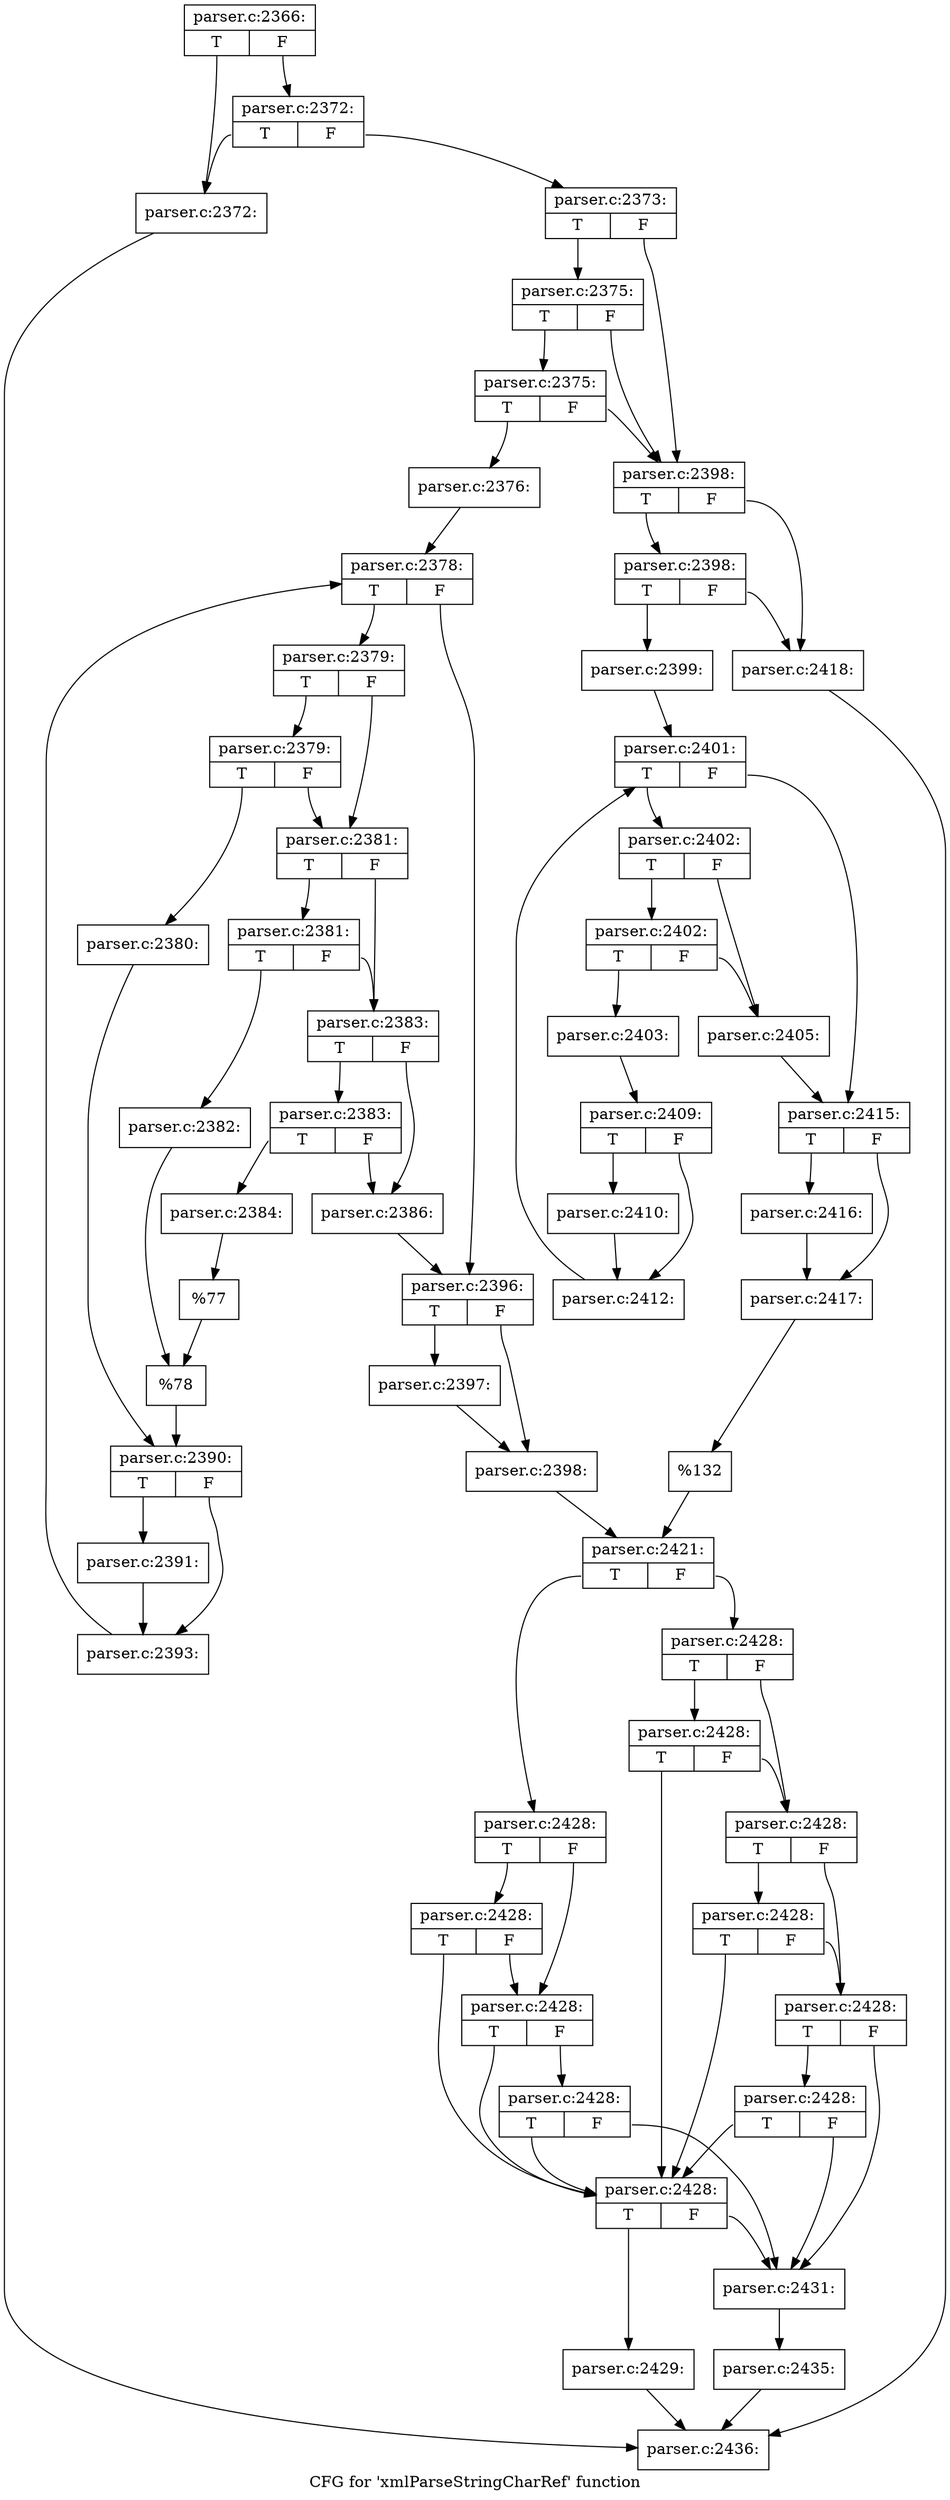 digraph "CFG for 'xmlParseStringCharRef' function" {
	label="CFG for 'xmlParseStringCharRef' function";

	Node0x6045890 [shape=record,label="{parser.c:2366:|{<s0>T|<s1>F}}"];
	Node0x6045890:s0 -> Node0x60480b0;
	Node0x6045890:s1 -> Node0x6048150;
	Node0x6048150 [shape=record,label="{parser.c:2372:|{<s0>T|<s1>F}}"];
	Node0x6048150:s0 -> Node0x60480b0;
	Node0x6048150:s1 -> Node0x6048100;
	Node0x60480b0 [shape=record,label="{parser.c:2372:}"];
	Node0x60480b0 -> Node0x6040440;
	Node0x6048100 [shape=record,label="{parser.c:2373:|{<s0>T|<s1>F}}"];
	Node0x6048100:s0 -> Node0x6048e40;
	Node0x6048100:s1 -> Node0x6048d70;
	Node0x6048e40 [shape=record,label="{parser.c:2375:|{<s0>T|<s1>F}}"];
	Node0x6048e40:s0 -> Node0x6048dc0;
	Node0x6048e40:s1 -> Node0x6048d70;
	Node0x6048dc0 [shape=record,label="{parser.c:2375:|{<s0>T|<s1>F}}"];
	Node0x6048dc0:s0 -> Node0x6048cd0;
	Node0x6048dc0:s1 -> Node0x6048d70;
	Node0x6048cd0 [shape=record,label="{parser.c:2376:}"];
	Node0x6048cd0 -> Node0x6049cc0;
	Node0x6049cc0 [shape=record,label="{parser.c:2378:|{<s0>T|<s1>F}}"];
	Node0x6049cc0:s0 -> Node0x604a0e0;
	Node0x6049cc0:s1 -> Node0x6049ee0;
	Node0x604a0e0 [shape=record,label="{parser.c:2379:|{<s0>T|<s1>F}}"];
	Node0x604a0e0:s0 -> Node0x604a3c0;
	Node0x604a0e0:s1 -> Node0x604a370;
	Node0x604a3c0 [shape=record,label="{parser.c:2379:|{<s0>T|<s1>F}}"];
	Node0x604a3c0:s0 -> Node0x604a2d0;
	Node0x604a3c0:s1 -> Node0x604a370;
	Node0x604a2d0 [shape=record,label="{parser.c:2380:}"];
	Node0x604a2d0 -> Node0x604a320;
	Node0x604a370 [shape=record,label="{parser.c:2381:|{<s0>T|<s1>F}}"];
	Node0x604a370:s0 -> Node0x604af10;
	Node0x604a370:s1 -> Node0x604aec0;
	Node0x604af10 [shape=record,label="{parser.c:2381:|{<s0>T|<s1>F}}"];
	Node0x604af10:s0 -> Node0x604ae20;
	Node0x604af10:s1 -> Node0x604aec0;
	Node0x604ae20 [shape=record,label="{parser.c:2382:}"];
	Node0x604ae20 -> Node0x604ae70;
	Node0x604aec0 [shape=record,label="{parser.c:2383:|{<s0>T|<s1>F}}"];
	Node0x604aec0:s0 -> Node0x604bc20;
	Node0x604aec0:s1 -> Node0x604bbd0;
	Node0x604bc20 [shape=record,label="{parser.c:2383:|{<s0>T|<s1>F}}"];
	Node0x604bc20:s0 -> Node0x604bb30;
	Node0x604bc20:s1 -> Node0x604bbd0;
	Node0x604bb30 [shape=record,label="{parser.c:2384:}"];
	Node0x604bb30 -> Node0x604bb80;
	Node0x604bbd0 [shape=record,label="{parser.c:2386:}"];
	Node0x604bbd0 -> Node0x6049ee0;
	Node0x604bb80 [shape=record,label="{%77}"];
	Node0x604bb80 -> Node0x604ae70;
	Node0x604ae70 [shape=record,label="{%78}"];
	Node0x604ae70 -> Node0x604a320;
	Node0x604a320 [shape=record,label="{parser.c:2390:|{<s0>T|<s1>F}}"];
	Node0x604a320:s0 -> Node0x604ce70;
	Node0x604a320:s1 -> Node0x604cec0;
	Node0x604ce70 [shape=record,label="{parser.c:2391:}"];
	Node0x604ce70 -> Node0x604cec0;
	Node0x604cec0 [shape=record,label="{parser.c:2393:}"];
	Node0x604cec0 -> Node0x6049cc0;
	Node0x6049ee0 [shape=record,label="{parser.c:2396:|{<s0>T|<s1>F}}"];
	Node0x6049ee0:s0 -> Node0x604d810;
	Node0x6049ee0:s1 -> Node0x604d860;
	Node0x604d810 [shape=record,label="{parser.c:2397:}"];
	Node0x604d810 -> Node0x604d860;
	Node0x604d860 [shape=record,label="{parser.c:2398:}"];
	Node0x604d860 -> Node0x6048d20;
	Node0x6048d70 [shape=record,label="{parser.c:2398:|{<s0>T|<s1>F}}"];
	Node0x6048d70:s0 -> Node0x604dfc0;
	Node0x6048d70:s1 -> Node0x604df70;
	Node0x604dfc0 [shape=record,label="{parser.c:2398:|{<s0>T|<s1>F}}"];
	Node0x604dfc0:s0 -> Node0x604ded0;
	Node0x604dfc0:s1 -> Node0x604df70;
	Node0x604ded0 [shape=record,label="{parser.c:2399:}"];
	Node0x604ded0 -> Node0x604eac0;
	Node0x604eac0 [shape=record,label="{parser.c:2401:|{<s0>T|<s1>F}}"];
	Node0x604eac0:s0 -> Node0x604eee0;
	Node0x604eac0:s1 -> Node0x604ece0;
	Node0x604eee0 [shape=record,label="{parser.c:2402:|{<s0>T|<s1>F}}"];
	Node0x604eee0:s0 -> Node0x604f1c0;
	Node0x604eee0:s1 -> Node0x604f170;
	Node0x604f1c0 [shape=record,label="{parser.c:2402:|{<s0>T|<s1>F}}"];
	Node0x604f1c0:s0 -> Node0x604f0d0;
	Node0x604f1c0:s1 -> Node0x604f170;
	Node0x604f0d0 [shape=record,label="{parser.c:2403:}"];
	Node0x604f0d0 -> Node0x604f120;
	Node0x604f170 [shape=record,label="{parser.c:2405:}"];
	Node0x604f170 -> Node0x604ece0;
	Node0x604f120 [shape=record,label="{parser.c:2409:|{<s0>T|<s1>F}}"];
	Node0x604f120:s0 -> Node0x60500d0;
	Node0x604f120:s1 -> Node0x6050120;
	Node0x60500d0 [shape=record,label="{parser.c:2410:}"];
	Node0x60500d0 -> Node0x6050120;
	Node0x6050120 [shape=record,label="{parser.c:2412:}"];
	Node0x6050120 -> Node0x604eac0;
	Node0x604ece0 [shape=record,label="{parser.c:2415:|{<s0>T|<s1>F}}"];
	Node0x604ece0:s0 -> Node0x6050a70;
	Node0x604ece0:s1 -> Node0x6050ac0;
	Node0x6050a70 [shape=record,label="{parser.c:2416:}"];
	Node0x6050a70 -> Node0x6050ac0;
	Node0x6050ac0 [shape=record,label="{parser.c:2417:}"];
	Node0x6050ac0 -> Node0x604df20;
	Node0x604df70 [shape=record,label="{parser.c:2418:}"];
	Node0x604df70 -> Node0x6040440;
	Node0x604df20 [shape=record,label="{%132}"];
	Node0x604df20 -> Node0x6048d20;
	Node0x6048d20 [shape=record,label="{parser.c:2421:|{<s0>T|<s1>F}}"];
	Node0x6048d20:s0 -> Node0x60519e0;
	Node0x6048d20:s1 -> Node0x6051a30;
	Node0x60519e0 [shape=record,label="{parser.c:2428:|{<s0>T|<s1>F}}"];
	Node0x60519e0:s0 -> Node0x6051d20;
	Node0x60519e0:s1 -> Node0x6051cd0;
	Node0x6051d20 [shape=record,label="{parser.c:2428:|{<s0>T|<s1>F}}"];
	Node0x6051d20:s0 -> Node0x6051960;
	Node0x6051d20:s1 -> Node0x6051cd0;
	Node0x6051cd0 [shape=record,label="{parser.c:2428:|{<s0>T|<s1>F}}"];
	Node0x6051cd0:s0 -> Node0x6051960;
	Node0x6051cd0:s1 -> Node0x6051c80;
	Node0x6051c80 [shape=record,label="{parser.c:2428:|{<s0>T|<s1>F}}"];
	Node0x6051c80:s0 -> Node0x6051960;
	Node0x6051c80:s1 -> Node0x6051910;
	Node0x6051a30 [shape=record,label="{parser.c:2428:|{<s0>T|<s1>F}}"];
	Node0x6051a30:s0 -> Node0x60523d0;
	Node0x6051a30:s1 -> Node0x6052380;
	Node0x60523d0 [shape=record,label="{parser.c:2428:|{<s0>T|<s1>F}}"];
	Node0x60523d0:s0 -> Node0x6051960;
	Node0x60523d0:s1 -> Node0x6052380;
	Node0x6052380 [shape=record,label="{parser.c:2428:|{<s0>T|<s1>F}}"];
	Node0x6052380:s0 -> Node0x6052700;
	Node0x6052380:s1 -> Node0x6052330;
	Node0x6052700 [shape=record,label="{parser.c:2428:|{<s0>T|<s1>F}}"];
	Node0x6052700:s0 -> Node0x6051960;
	Node0x6052700:s1 -> Node0x6052330;
	Node0x6052330 [shape=record,label="{parser.c:2428:|{<s0>T|<s1>F}}"];
	Node0x6052330:s0 -> Node0x6052a30;
	Node0x6052330:s1 -> Node0x6051910;
	Node0x6052a30 [shape=record,label="{parser.c:2428:|{<s0>T|<s1>F}}"];
	Node0x6052a30:s0 -> Node0x6051960;
	Node0x6052a30:s1 -> Node0x6051910;
	Node0x6051960 [shape=record,label="{parser.c:2428:|{<s0>T|<s1>F}}"];
	Node0x6051960:s0 -> Node0x6051870;
	Node0x6051960:s1 -> Node0x6051910;
	Node0x6051870 [shape=record,label="{parser.c:2429:}"];
	Node0x6051870 -> Node0x6040440;
	Node0x6051910 [shape=record,label="{parser.c:2431:}"];
	Node0x6051910 -> Node0x60518c0;
	Node0x60518c0 [shape=record,label="{parser.c:2435:}"];
	Node0x60518c0 -> Node0x6040440;
	Node0x6040440 [shape=record,label="{parser.c:2436:}"];
}
